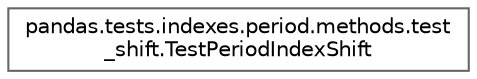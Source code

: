 digraph "Graphical Class Hierarchy"
{
 // LATEX_PDF_SIZE
  bgcolor="transparent";
  edge [fontname=Helvetica,fontsize=10,labelfontname=Helvetica,labelfontsize=10];
  node [fontname=Helvetica,fontsize=10,shape=box,height=0.2,width=0.4];
  rankdir="LR";
  Node0 [id="Node000000",label="pandas.tests.indexes.period.methods.test\l_shift.TestPeriodIndexShift",height=0.2,width=0.4,color="grey40", fillcolor="white", style="filled",URL="$d8/d10/classpandas_1_1tests_1_1indexes_1_1period_1_1methods_1_1test__shift_1_1TestPeriodIndexShift.html",tooltip=" "];
}
